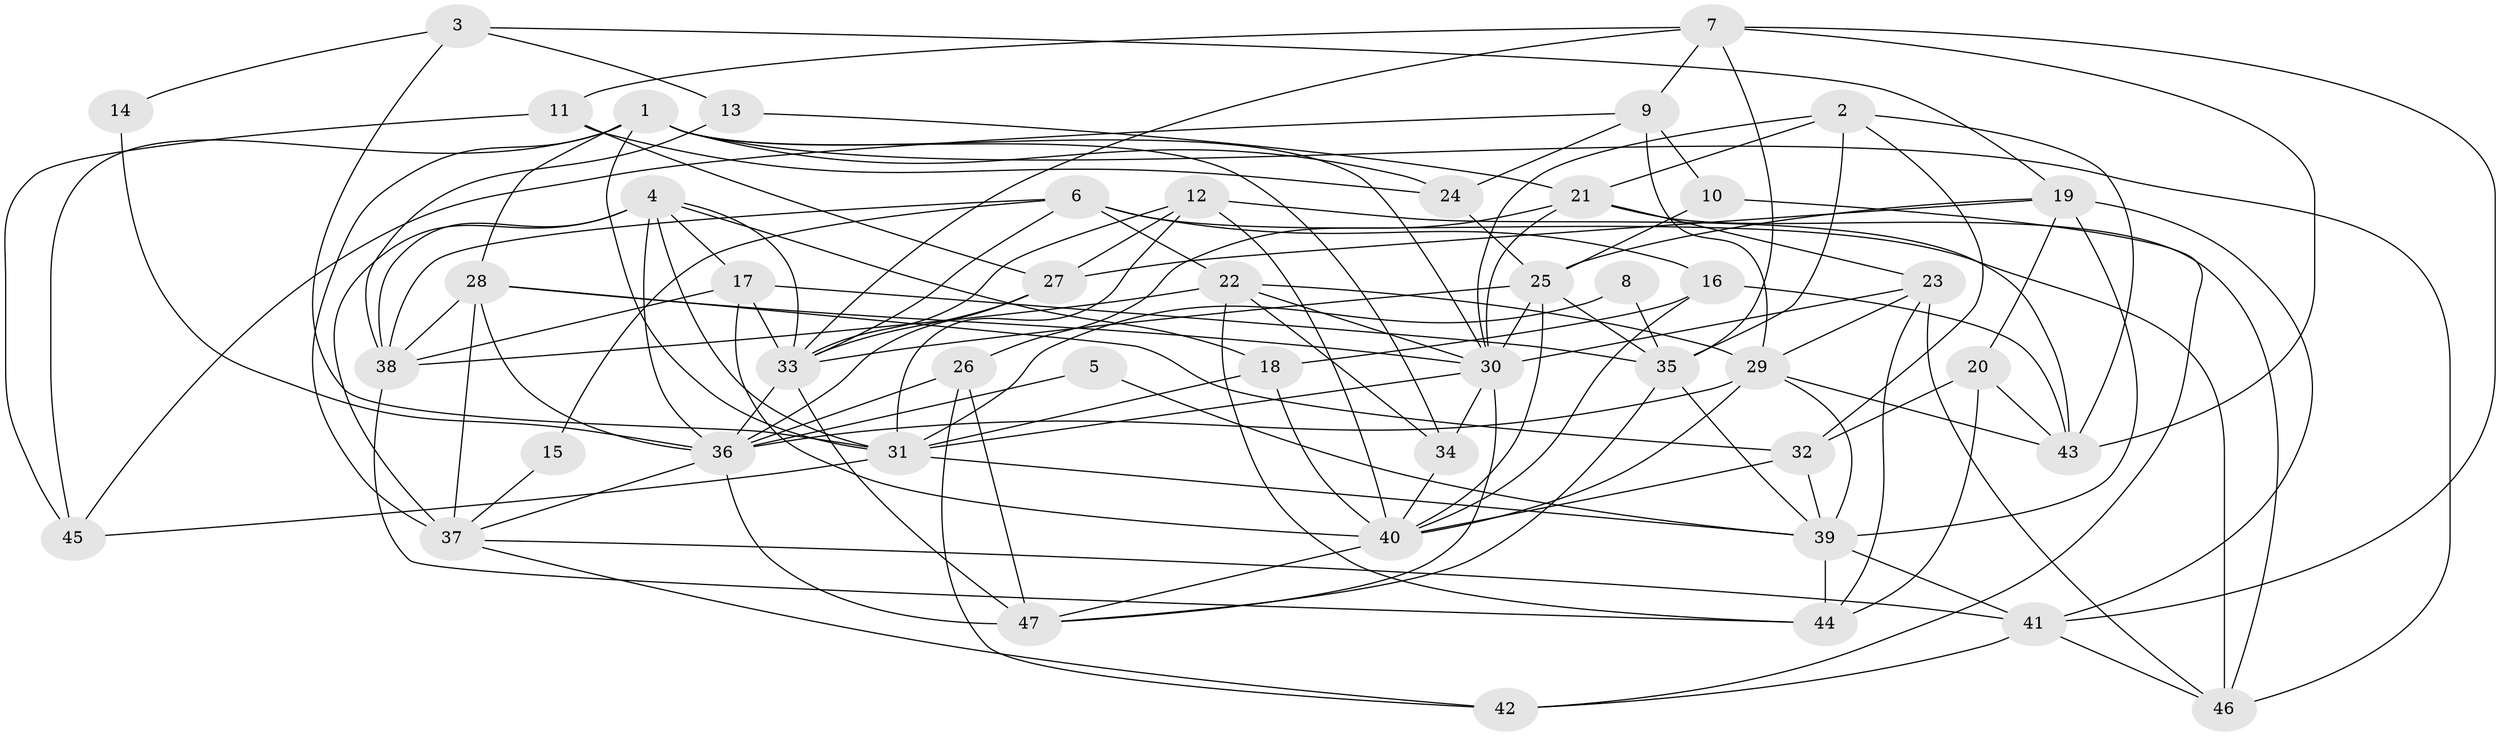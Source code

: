 // original degree distribution, {4: 0.2872340425531915, 5: 0.18085106382978725, 7: 0.0425531914893617, 6: 0.09574468085106383, 3: 0.22340425531914893, 2: 0.1595744680851064, 8: 0.010638297872340425}
// Generated by graph-tools (version 1.1) at 2025/26/03/09/25 03:26:20]
// undirected, 47 vertices, 129 edges
graph export_dot {
graph [start="1"]
  node [color=gray90,style=filled];
  1;
  2;
  3;
  4;
  5;
  6;
  7;
  8;
  9;
  10;
  11;
  12;
  13;
  14;
  15;
  16;
  17;
  18;
  19;
  20;
  21;
  22;
  23;
  24;
  25;
  26;
  27;
  28;
  29;
  30;
  31;
  32;
  33;
  34;
  35;
  36;
  37;
  38;
  39;
  40;
  41;
  42;
  43;
  44;
  45;
  46;
  47;
  1 -- 24 [weight=1.0];
  1 -- 28 [weight=1.0];
  1 -- 30 [weight=1.0];
  1 -- 31 [weight=1.0];
  1 -- 34 [weight=1.0];
  1 -- 37 [weight=2.0];
  1 -- 45 [weight=1.0];
  1 -- 46 [weight=1.0];
  2 -- 21 [weight=1.0];
  2 -- 30 [weight=1.0];
  2 -- 32 [weight=1.0];
  2 -- 35 [weight=1.0];
  2 -- 43 [weight=1.0];
  3 -- 13 [weight=1.0];
  3 -- 14 [weight=1.0];
  3 -- 19 [weight=1.0];
  3 -- 31 [weight=1.0];
  4 -- 17 [weight=1.0];
  4 -- 18 [weight=1.0];
  4 -- 31 [weight=1.0];
  4 -- 33 [weight=1.0];
  4 -- 36 [weight=1.0];
  4 -- 37 [weight=2.0];
  4 -- 38 [weight=2.0];
  5 -- 36 [weight=1.0];
  5 -- 39 [weight=1.0];
  6 -- 15 [weight=1.0];
  6 -- 16 [weight=1.0];
  6 -- 22 [weight=1.0];
  6 -- 33 [weight=1.0];
  6 -- 38 [weight=1.0];
  6 -- 46 [weight=1.0];
  7 -- 9 [weight=1.0];
  7 -- 11 [weight=1.0];
  7 -- 33 [weight=1.0];
  7 -- 35 [weight=1.0];
  7 -- 41 [weight=1.0];
  7 -- 43 [weight=1.0];
  8 -- 31 [weight=1.0];
  8 -- 35 [weight=1.0];
  9 -- 10 [weight=1.0];
  9 -- 24 [weight=1.0];
  9 -- 29 [weight=1.0];
  9 -- 45 [weight=1.0];
  10 -- 25 [weight=1.0];
  10 -- 42 [weight=1.0];
  11 -- 24 [weight=1.0];
  11 -- 27 [weight=1.0];
  11 -- 45 [weight=1.0];
  12 -- 27 [weight=1.0];
  12 -- 31 [weight=1.0];
  12 -- 33 [weight=1.0];
  12 -- 40 [weight=2.0];
  12 -- 43 [weight=1.0];
  13 -- 21 [weight=1.0];
  13 -- 38 [weight=1.0];
  14 -- 36 [weight=1.0];
  15 -- 37 [weight=1.0];
  16 -- 18 [weight=1.0];
  16 -- 40 [weight=1.0];
  16 -- 43 [weight=1.0];
  17 -- 33 [weight=1.0];
  17 -- 35 [weight=1.0];
  17 -- 38 [weight=1.0];
  17 -- 40 [weight=2.0];
  18 -- 31 [weight=2.0];
  18 -- 40 [weight=1.0];
  19 -- 20 [weight=1.0];
  19 -- 25 [weight=1.0];
  19 -- 27 [weight=1.0];
  19 -- 39 [weight=1.0];
  19 -- 41 [weight=1.0];
  20 -- 32 [weight=1.0];
  20 -- 43 [weight=1.0];
  20 -- 44 [weight=1.0];
  21 -- 23 [weight=1.0];
  21 -- 26 [weight=1.0];
  21 -- 30 [weight=1.0];
  21 -- 46 [weight=1.0];
  22 -- 29 [weight=1.0];
  22 -- 30 [weight=1.0];
  22 -- 34 [weight=1.0];
  22 -- 38 [weight=1.0];
  22 -- 44 [weight=1.0];
  23 -- 29 [weight=1.0];
  23 -- 30 [weight=1.0];
  23 -- 44 [weight=1.0];
  23 -- 46 [weight=1.0];
  24 -- 25 [weight=1.0];
  25 -- 30 [weight=1.0];
  25 -- 33 [weight=1.0];
  25 -- 35 [weight=1.0];
  25 -- 40 [weight=1.0];
  26 -- 36 [weight=1.0];
  26 -- 42 [weight=1.0];
  26 -- 47 [weight=1.0];
  27 -- 33 [weight=1.0];
  27 -- 36 [weight=1.0];
  28 -- 30 [weight=1.0];
  28 -- 32 [weight=1.0];
  28 -- 36 [weight=1.0];
  28 -- 37 [weight=1.0];
  28 -- 38 [weight=1.0];
  29 -- 36 [weight=2.0];
  29 -- 39 [weight=2.0];
  29 -- 40 [weight=1.0];
  29 -- 43 [weight=1.0];
  30 -- 31 [weight=1.0];
  30 -- 34 [weight=1.0];
  30 -- 47 [weight=1.0];
  31 -- 39 [weight=1.0];
  31 -- 45 [weight=1.0];
  32 -- 39 [weight=1.0];
  32 -- 40 [weight=1.0];
  33 -- 36 [weight=1.0];
  33 -- 47 [weight=2.0];
  34 -- 40 [weight=2.0];
  35 -- 39 [weight=1.0];
  35 -- 47 [weight=1.0];
  36 -- 37 [weight=1.0];
  36 -- 47 [weight=1.0];
  37 -- 41 [weight=1.0];
  37 -- 42 [weight=1.0];
  38 -- 44 [weight=1.0];
  39 -- 41 [weight=1.0];
  39 -- 44 [weight=1.0];
  40 -- 47 [weight=1.0];
  41 -- 42 [weight=1.0];
  41 -- 46 [weight=1.0];
}
